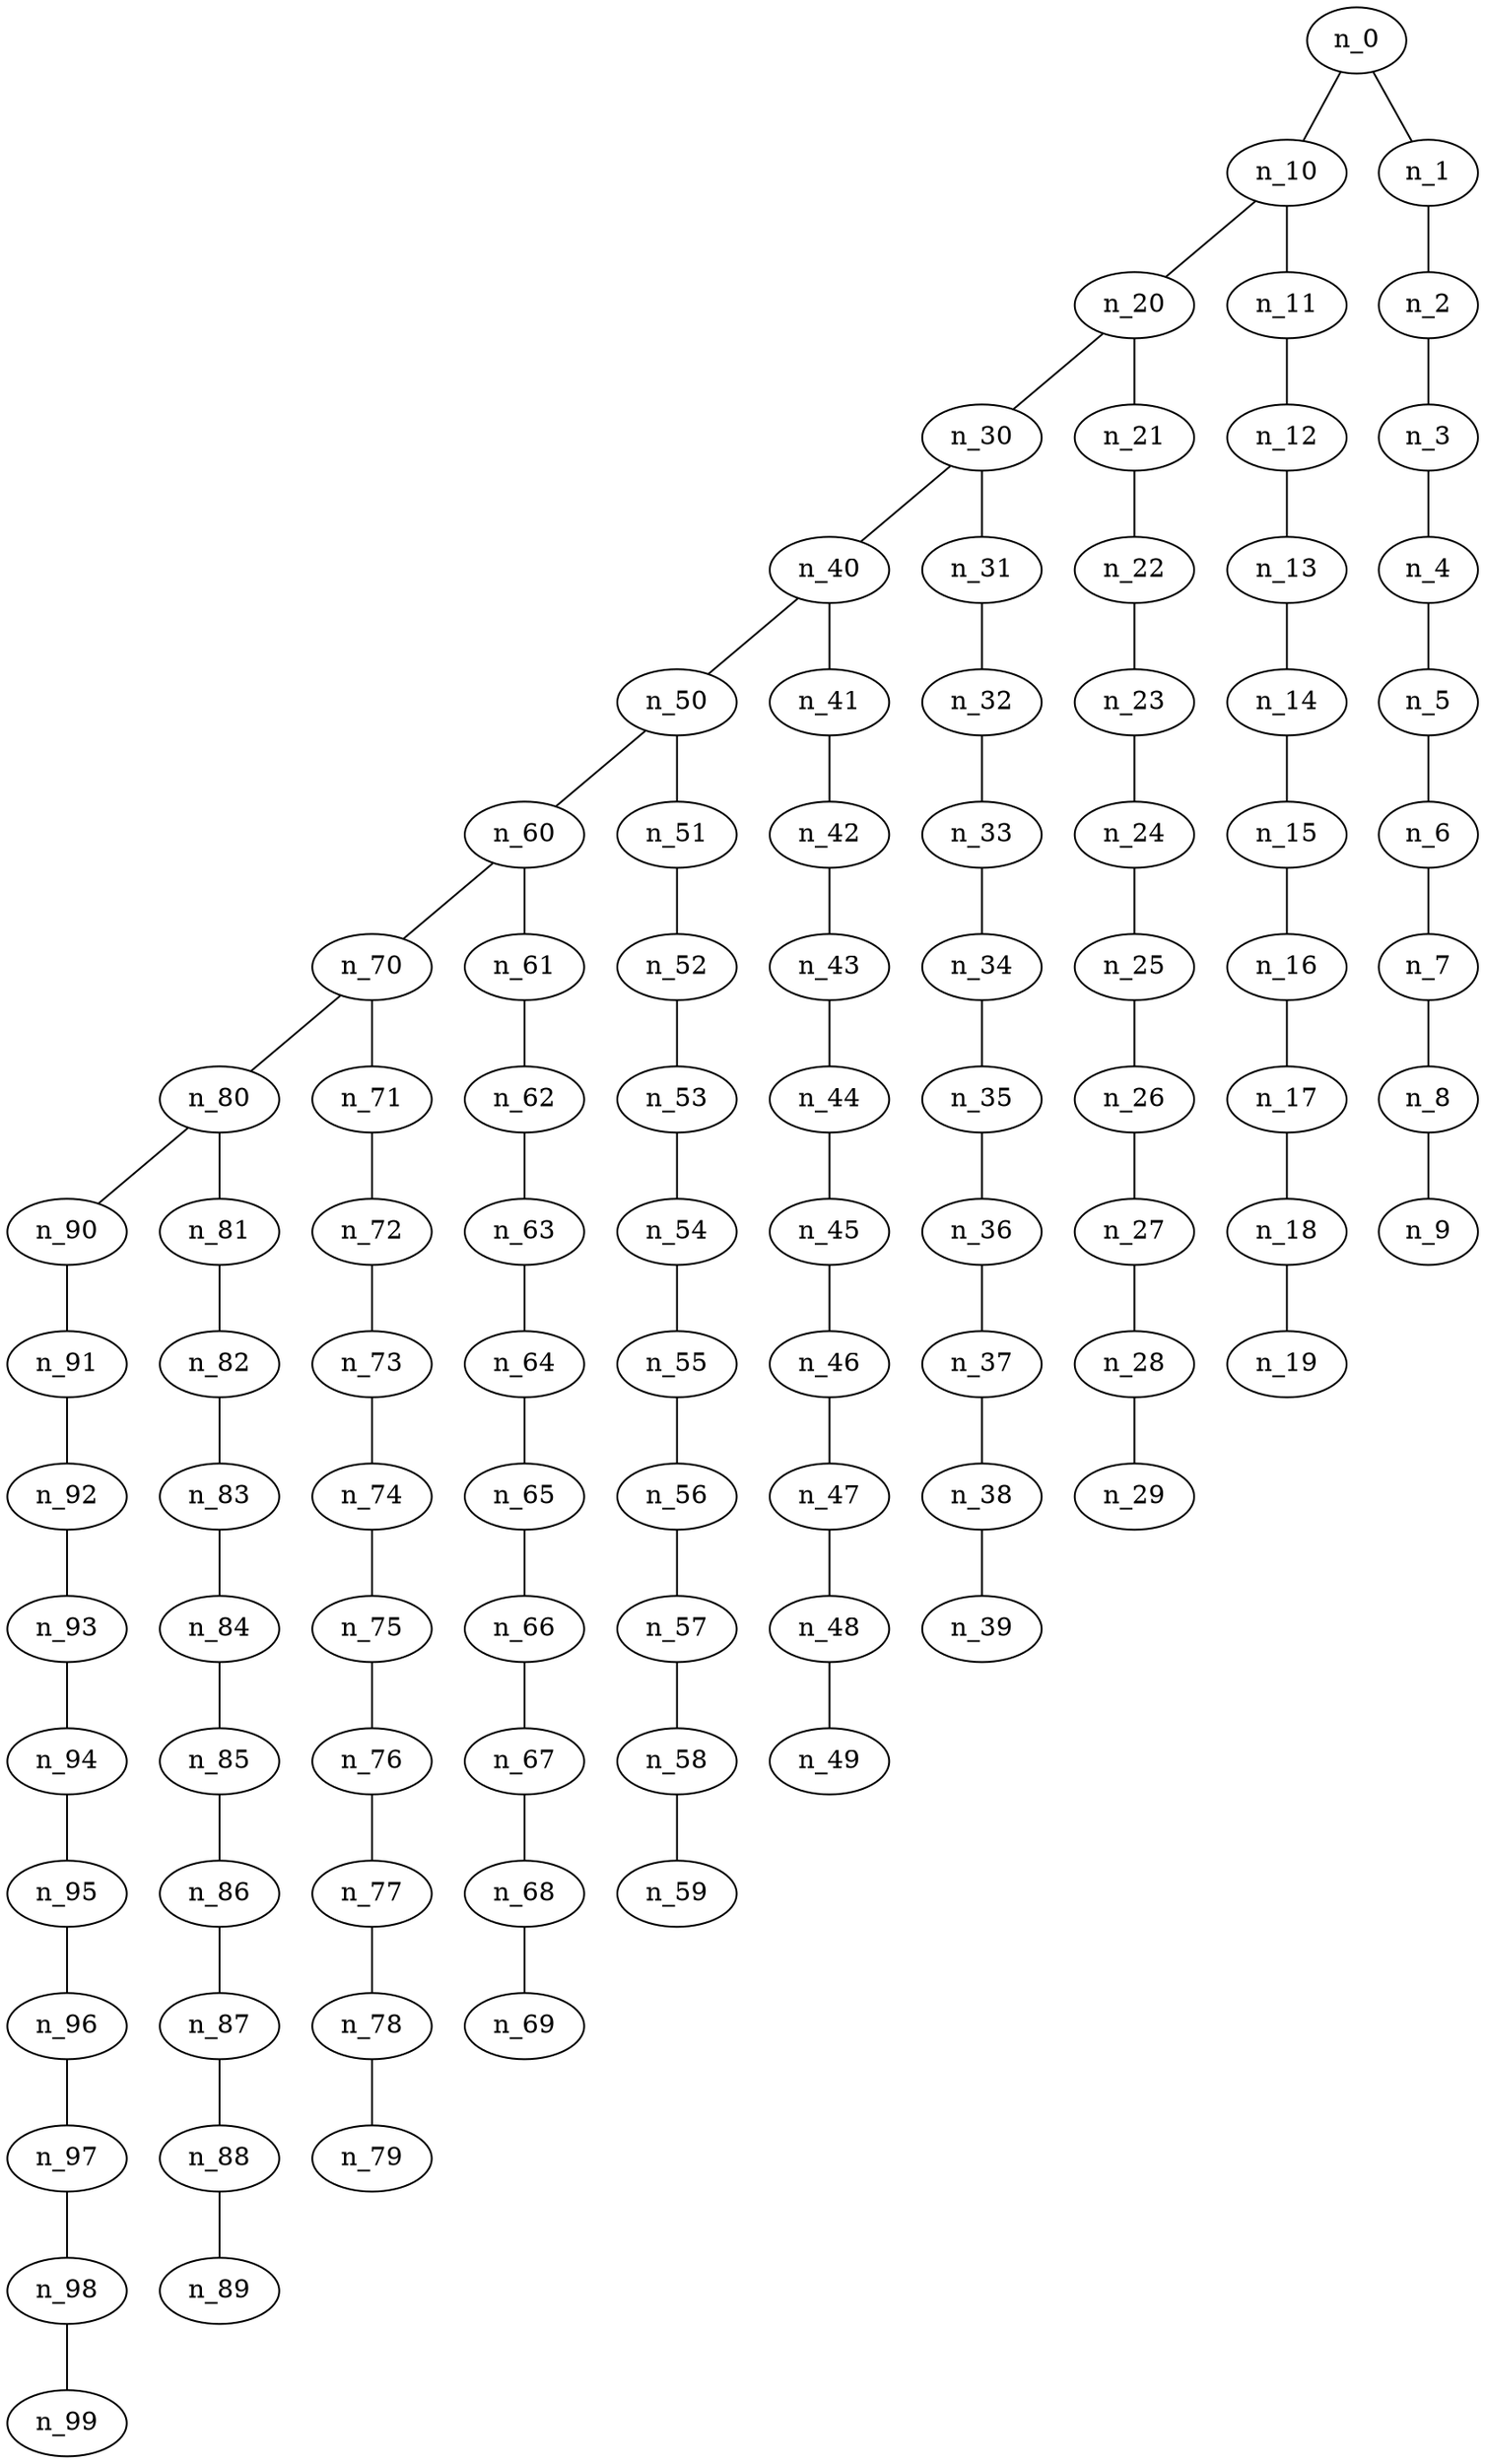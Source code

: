 graph grafoMalla_10_10_BFS  {
n_0;
n_10;
n_1;
n_20;
n_11;
n_2;
n_30;
n_21;
n_12;
n_3;
n_40;
n_31;
n_22;
n_13;
n_4;
n_50;
n_41;
n_32;
n_23;
n_14;
n_5;
n_60;
n_51;
n_42;
n_33;
n_24;
n_15;
n_6;
n_70;
n_61;
n_52;
n_43;
n_34;
n_25;
n_16;
n_7;
n_80;
n_71;
n_62;
n_53;
n_44;
n_35;
n_26;
n_17;
n_8;
n_90;
n_81;
n_72;
n_63;
n_54;
n_45;
n_36;
n_27;
n_18;
n_9;
n_91;
n_82;
n_73;
n_64;
n_55;
n_46;
n_37;
n_28;
n_19;
n_92;
n_83;
n_74;
n_65;
n_56;
n_47;
n_38;
n_29;
n_93;
n_84;
n_75;
n_66;
n_57;
n_48;
n_39;
n_94;
n_85;
n_76;
n_67;
n_58;
n_49;
n_95;
n_86;
n_77;
n_68;
n_59;
n_96;
n_87;
n_78;
n_69;
n_97;
n_88;
n_79;
n_98;
n_89;
n_99;
n_0 -- n_10;
n_0 -- n_1;
n_10 -- n_20;
n_10 -- n_11;
n_1 -- n_2;
n_20 -- n_30;
n_20 -- n_21;
n_11 -- n_12;
n_2 -- n_3;
n_30 -- n_40;
n_30 -- n_31;
n_21 -- n_22;
n_12 -- n_13;
n_3 -- n_4;
n_40 -- n_50;
n_40 -- n_41;
n_31 -- n_32;
n_22 -- n_23;
n_13 -- n_14;
n_4 -- n_5;
n_50 -- n_60;
n_50 -- n_51;
n_41 -- n_42;
n_32 -- n_33;
n_23 -- n_24;
n_14 -- n_15;
n_5 -- n_6;
n_60 -- n_70;
n_60 -- n_61;
n_51 -- n_52;
n_42 -- n_43;
n_33 -- n_34;
n_24 -- n_25;
n_15 -- n_16;
n_6 -- n_7;
n_70 -- n_80;
n_70 -- n_71;
n_61 -- n_62;
n_52 -- n_53;
n_43 -- n_44;
n_34 -- n_35;
n_25 -- n_26;
n_16 -- n_17;
n_7 -- n_8;
n_80 -- n_90;
n_80 -- n_81;
n_71 -- n_72;
n_62 -- n_63;
n_53 -- n_54;
n_44 -- n_45;
n_35 -- n_36;
n_26 -- n_27;
n_17 -- n_18;
n_8 -- n_9;
n_90 -- n_91;
n_81 -- n_82;
n_72 -- n_73;
n_63 -- n_64;
n_54 -- n_55;
n_45 -- n_46;
n_36 -- n_37;
n_27 -- n_28;
n_18 -- n_19;
n_91 -- n_92;
n_82 -- n_83;
n_73 -- n_74;
n_64 -- n_65;
n_55 -- n_56;
n_46 -- n_47;
n_37 -- n_38;
n_28 -- n_29;
n_92 -- n_93;
n_83 -- n_84;
n_74 -- n_75;
n_65 -- n_66;
n_56 -- n_57;
n_47 -- n_48;
n_38 -- n_39;
n_93 -- n_94;
n_84 -- n_85;
n_75 -- n_76;
n_66 -- n_67;
n_57 -- n_58;
n_48 -- n_49;
n_94 -- n_95;
n_85 -- n_86;
n_76 -- n_77;
n_67 -- n_68;
n_58 -- n_59;
n_95 -- n_96;
n_86 -- n_87;
n_77 -- n_78;
n_68 -- n_69;
n_96 -- n_97;
n_87 -- n_88;
n_78 -- n_79;
n_97 -- n_98;
n_88 -- n_89;
n_98 -- n_99;
}